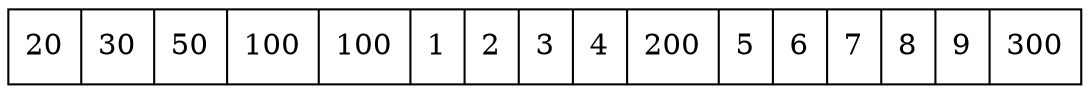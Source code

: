 digraph G{ node [shape = record ];
 rankdir=LR;X[label="{ 20|30|50|100|100|1|2|3|4|200|5|6|7|8|9|300}"]}
